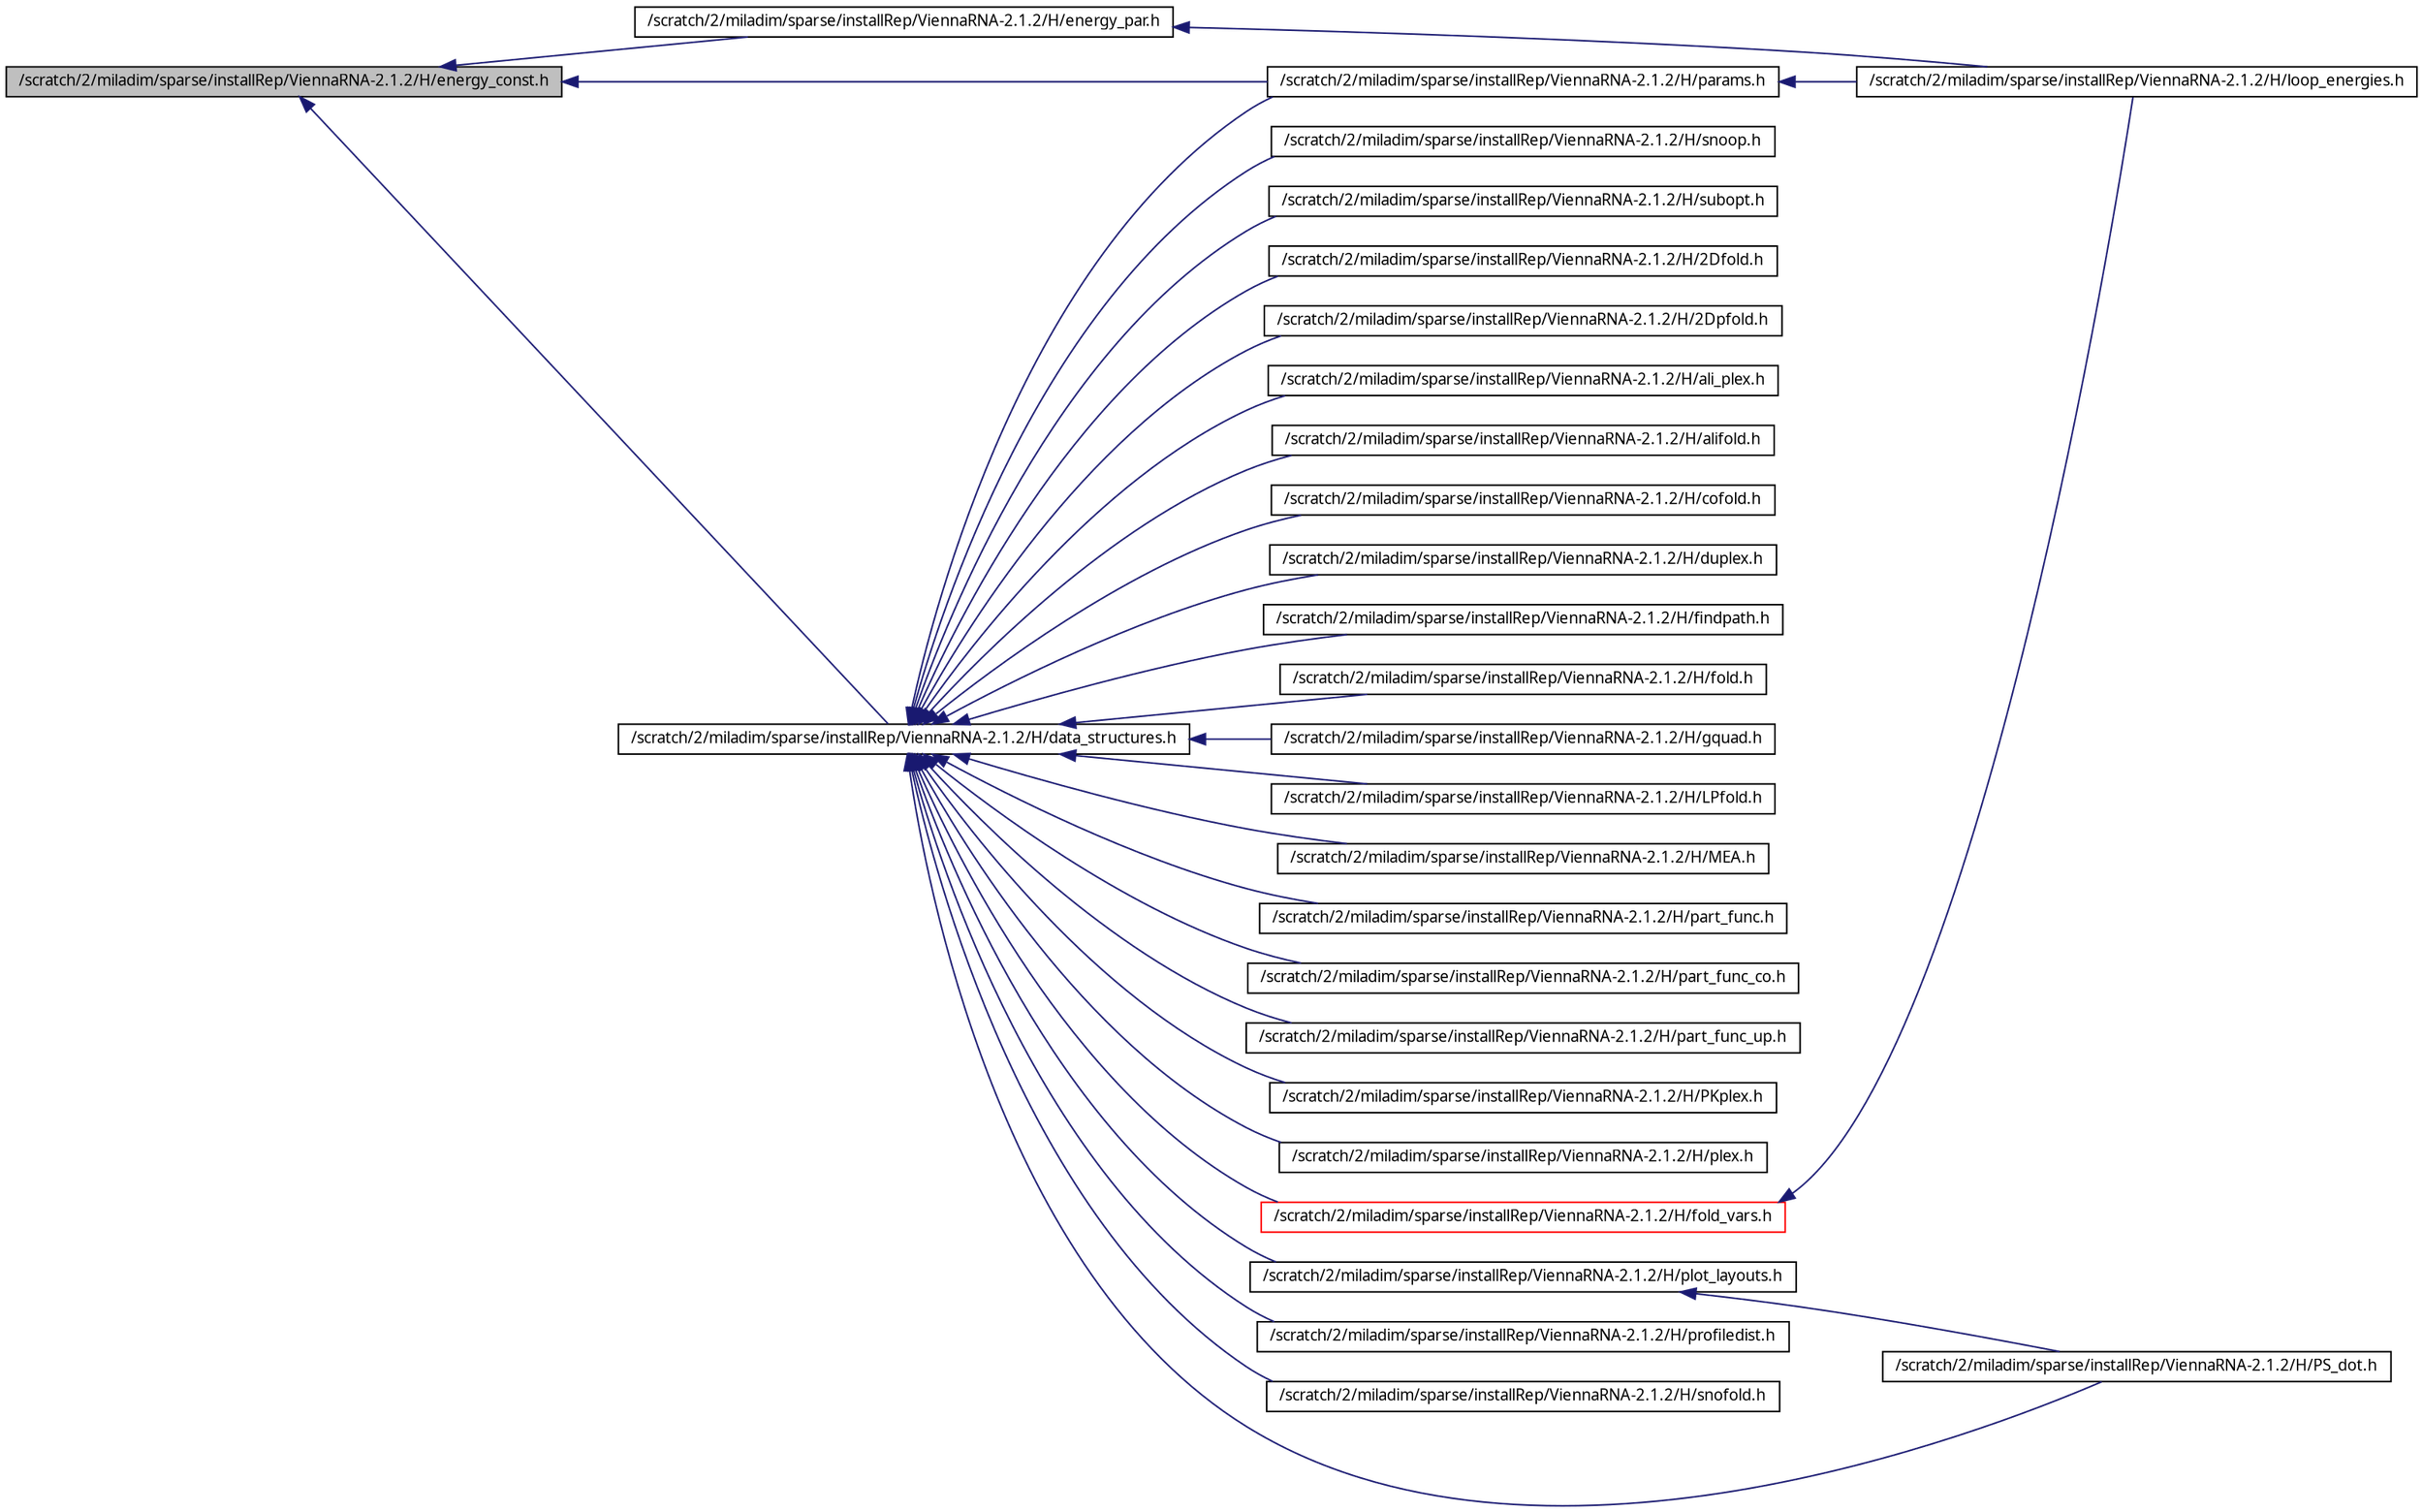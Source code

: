 digraph G
{
  bgcolor="transparent";
  edge [fontname="FreeSans.ttf",fontsize=10,labelfontname="FreeSans.ttf",labelfontsize=10];
  node [fontname="FreeSans.ttf",fontsize=10,shape=record];
  rankdir=LR;
  Node1 [label="/scratch/2/miladim/sparse/installRep/ViennaRNA-2.1.2/H/energy_const.h",height=0.2,width=0.4,color="black", fillcolor="grey75", style="filled" fontcolor="black"];
  Node1 -> Node2 [dir=back,color="midnightblue",fontsize=10,style="solid",fontname="FreeSans.ttf"];
  Node2 [label="/scratch/2/miladim/sparse/installRep/ViennaRNA-2.1.2/H/data_structures.h",height=0.2,width=0.4,color="black",URL="$data__structures_8h.html"];
  Node2 -> Node3 [dir=back,color="midnightblue",fontsize=10,style="solid",fontname="FreeSans.ttf"];
  Node3 [label="/scratch/2/miladim/sparse/installRep/ViennaRNA-2.1.2/H/2Dfold.h",height=0.2,width=0.4,color="black",URL="$2Dfold_8h.html"];
  Node2 -> Node4 [dir=back,color="midnightblue",fontsize=10,style="solid",fontname="FreeSans.ttf"];
  Node4 [label="/scratch/2/miladim/sparse/installRep/ViennaRNA-2.1.2/H/2Dpfold.h",height=0.2,width=0.4,color="black",URL="$2Dpfold_8h.html"];
  Node2 -> Node5 [dir=back,color="midnightblue",fontsize=10,style="solid",fontname="FreeSans.ttf"];
  Node5 [label="/scratch/2/miladim/sparse/installRep/ViennaRNA-2.1.2/H/ali_plex.h",height=0.2,width=0.4,color="black",URL="$ali__plex_8h-source.html"];
  Node2 -> Node6 [dir=back,color="midnightblue",fontsize=10,style="solid",fontname="FreeSans.ttf"];
  Node6 [label="/scratch/2/miladim/sparse/installRep/ViennaRNA-2.1.2/H/alifold.h",height=0.2,width=0.4,color="black",URL="$alifold_8h.html"];
  Node2 -> Node7 [dir=back,color="midnightblue",fontsize=10,style="solid",fontname="FreeSans.ttf"];
  Node7 [label="/scratch/2/miladim/sparse/installRep/ViennaRNA-2.1.2/H/cofold.h",height=0.2,width=0.4,color="black",URL="$cofold_8h.html"];
  Node2 -> Node8 [dir=back,color="midnightblue",fontsize=10,style="solid",fontname="FreeSans.ttf"];
  Node8 [label="/scratch/2/miladim/sparse/installRep/ViennaRNA-2.1.2/H/duplex.h",height=0.2,width=0.4,color="black",URL="$duplex_8h.html"];
  Node2 -> Node9 [dir=back,color="midnightblue",fontsize=10,style="solid",fontname="FreeSans.ttf"];
  Node9 [label="/scratch/2/miladim/sparse/installRep/ViennaRNA-2.1.2/H/findpath.h",height=0.2,width=0.4,color="black",URL="$findpath_8h.html"];
  Node2 -> Node10 [dir=back,color="midnightblue",fontsize=10,style="solid",fontname="FreeSans.ttf"];
  Node10 [label="/scratch/2/miladim/sparse/installRep/ViennaRNA-2.1.2/H/fold.h",height=0.2,width=0.4,color="black",URL="$fold_8h.html"];
  Node2 -> Node11 [dir=back,color="midnightblue",fontsize=10,style="solid",fontname="FreeSans.ttf"];
  Node11 [label="/scratch/2/miladim/sparse/installRep/ViennaRNA-2.1.2/H/fold_vars.h",height=0.2,width=0.4,color="red",URL="$fold__vars_8h.html"];
  Node11 -> Node12 [dir=back,color="midnightblue",fontsize=10,style="solid",fontname="FreeSans.ttf"];
  Node12 [label="/scratch/2/miladim/sparse/installRep/ViennaRNA-2.1.2/H/loop_energies.h",height=0.2,width=0.4,color="black",URL="$loop__energies_8h.html"];
  Node2 -> Node13 [dir=back,color="midnightblue",fontsize=10,style="solid",fontname="FreeSans.ttf"];
  Node13 [label="/scratch/2/miladim/sparse/installRep/ViennaRNA-2.1.2/H/gquad.h",height=0.2,width=0.4,color="black",URL="$gquad_8h.html"];
  Node2 -> Node14 [dir=back,color="midnightblue",fontsize=10,style="solid",fontname="FreeSans.ttf"];
  Node14 [label="/scratch/2/miladim/sparse/installRep/ViennaRNA-2.1.2/H/params.h",height=0.2,width=0.4,color="black",URL="$params_8h.html"];
  Node14 -> Node12 [dir=back,color="midnightblue",fontsize=10,style="solid",fontname="FreeSans.ttf"];
  Node2 -> Node15 [dir=back,color="midnightblue",fontsize=10,style="solid",fontname="FreeSans.ttf"];
  Node15 [label="/scratch/2/miladim/sparse/installRep/ViennaRNA-2.1.2/H/LPfold.h",height=0.2,width=0.4,color="black",URL="$LPfold_8h.html"];
  Node2 -> Node16 [dir=back,color="midnightblue",fontsize=10,style="solid",fontname="FreeSans.ttf"];
  Node16 [label="/scratch/2/miladim/sparse/installRep/ViennaRNA-2.1.2/H/MEA.h",height=0.2,width=0.4,color="black",URL="$MEA_8h.html"];
  Node2 -> Node17 [dir=back,color="midnightblue",fontsize=10,style="solid",fontname="FreeSans.ttf"];
  Node17 [label="/scratch/2/miladim/sparse/installRep/ViennaRNA-2.1.2/H/part_func.h",height=0.2,width=0.4,color="black",URL="$part__func_8h.html"];
  Node2 -> Node18 [dir=back,color="midnightblue",fontsize=10,style="solid",fontname="FreeSans.ttf"];
  Node18 [label="/scratch/2/miladim/sparse/installRep/ViennaRNA-2.1.2/H/part_func_co.h",height=0.2,width=0.4,color="black",URL="$part__func__co_8h.html"];
  Node2 -> Node19 [dir=back,color="midnightblue",fontsize=10,style="solid",fontname="FreeSans.ttf"];
  Node19 [label="/scratch/2/miladim/sparse/installRep/ViennaRNA-2.1.2/H/part_func_up.h",height=0.2,width=0.4,color="black",URL="$part__func__up_8h.html"];
  Node2 -> Node20 [dir=back,color="midnightblue",fontsize=10,style="solid",fontname="FreeSans.ttf"];
  Node20 [label="/scratch/2/miladim/sparse/installRep/ViennaRNA-2.1.2/H/PKplex.h",height=0.2,width=0.4,color="black",URL="$PKplex_8h-source.html"];
  Node2 -> Node21 [dir=back,color="midnightblue",fontsize=10,style="solid",fontname="FreeSans.ttf"];
  Node21 [label="/scratch/2/miladim/sparse/installRep/ViennaRNA-2.1.2/H/plex.h",height=0.2,width=0.4,color="black",URL="$plex_8h-source.html"];
  Node2 -> Node22 [dir=back,color="midnightblue",fontsize=10,style="solid",fontname="FreeSans.ttf"];
  Node22 [label="/scratch/2/miladim/sparse/installRep/ViennaRNA-2.1.2/H/plot_layouts.h",height=0.2,width=0.4,color="black",URL="$plot__layouts_8h.html"];
  Node22 -> Node23 [dir=back,color="midnightblue",fontsize=10,style="solid",fontname="FreeSans.ttf"];
  Node23 [label="/scratch/2/miladim/sparse/installRep/ViennaRNA-2.1.2/H/PS_dot.h",height=0.2,width=0.4,color="black",URL="$PS__dot_8h.html"];
  Node2 -> Node24 [dir=back,color="midnightblue",fontsize=10,style="solid",fontname="FreeSans.ttf"];
  Node24 [label="/scratch/2/miladim/sparse/installRep/ViennaRNA-2.1.2/H/profiledist.h",height=0.2,width=0.4,color="black",URL="$profiledist_8h.html"];
  Node2 -> Node23 [dir=back,color="midnightblue",fontsize=10,style="solid",fontname="FreeSans.ttf"];
  Node2 -> Node25 [dir=back,color="midnightblue",fontsize=10,style="solid",fontname="FreeSans.ttf"];
  Node25 [label="/scratch/2/miladim/sparse/installRep/ViennaRNA-2.1.2/H/snofold.h",height=0.2,width=0.4,color="black",URL="$snofold_8h-source.html"];
  Node2 -> Node26 [dir=back,color="midnightblue",fontsize=10,style="solid",fontname="FreeSans.ttf"];
  Node26 [label="/scratch/2/miladim/sparse/installRep/ViennaRNA-2.1.2/H/snoop.h",height=0.2,width=0.4,color="black",URL="$snoop_8h-source.html"];
  Node2 -> Node27 [dir=back,color="midnightblue",fontsize=10,style="solid",fontname="FreeSans.ttf"];
  Node27 [label="/scratch/2/miladim/sparse/installRep/ViennaRNA-2.1.2/H/subopt.h",height=0.2,width=0.4,color="black",URL="$subopt_8h.html"];
  Node1 -> Node28 [dir=back,color="midnightblue",fontsize=10,style="solid",fontname="FreeSans.ttf"];
  Node28 [label="/scratch/2/miladim/sparse/installRep/ViennaRNA-2.1.2/H/energy_par.h",height=0.2,width=0.4,color="black",URL="$energy__par_8h-source.html"];
  Node28 -> Node12 [dir=back,color="midnightblue",fontsize=10,style="solid",fontname="FreeSans.ttf"];
  Node1 -> Node14 [dir=back,color="midnightblue",fontsize=10,style="solid",fontname="FreeSans.ttf"];
}
